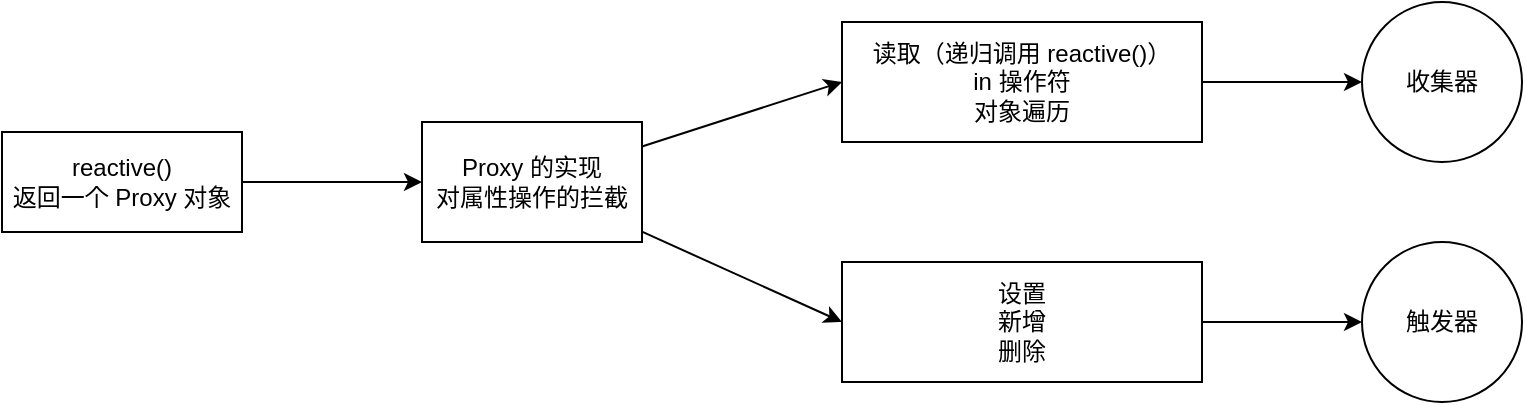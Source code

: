 <mxfile>
    <diagram id="aP1lTed8WYP72Vx3QGsp" name="第 1 页">
        <mxGraphModel dx="1658" dy="497" grid="1" gridSize="10" guides="1" tooltips="1" connect="1" arrows="1" fold="1" page="1" pageScale="1" pageWidth="827" pageHeight="1169" math="0" shadow="0">
            <root>
                <mxCell id="0"/>
                <mxCell id="1" parent="0"/>
                <mxCell id="4" value="" style="edgeStyle=none;html=1;" parent="1" source="2" target="3" edge="1">
                    <mxGeometry relative="1" as="geometry">
                        <Array as="points">
                            <mxPoint x="-560" y="200"/>
                        </Array>
                    </mxGeometry>
                </mxCell>
                <mxCell id="2" value="reactive()&lt;br&gt;返回一个 Proxy 对象" style="rounded=0;whiteSpace=wrap;html=1;" parent="1" vertex="1">
                    <mxGeometry x="-730" y="175" width="120" height="50" as="geometry"/>
                </mxCell>
                <mxCell id="18" style="edgeStyle=none;html=1;entryX=0;entryY=0.5;entryDx=0;entryDy=0;" parent="1" source="3" target="16" edge="1">
                    <mxGeometry relative="1" as="geometry"/>
                </mxCell>
                <mxCell id="19" style="edgeStyle=none;html=1;entryX=0;entryY=0.5;entryDx=0;entryDy=0;" parent="1" source="3" target="17" edge="1">
                    <mxGeometry relative="1" as="geometry"/>
                </mxCell>
                <mxCell id="3" value="Proxy 的实现&lt;br&gt;对属性操作的拦截" style="whiteSpace=wrap;html=1;rounded=0;" parent="1" vertex="1">
                    <mxGeometry x="-520" y="170" width="110" height="60" as="geometry"/>
                </mxCell>
                <mxCell id="21" value="" style="edgeStyle=none;html=1;" parent="1" source="16" target="20" edge="1">
                    <mxGeometry relative="1" as="geometry"/>
                </mxCell>
                <mxCell id="16" value="读取（递归调用 reactive()）&lt;br&gt;in 操作符&lt;br&gt;对象遍历" style="whiteSpace=wrap;html=1;rounded=0;" parent="1" vertex="1">
                    <mxGeometry x="-310" y="120" width="180" height="60" as="geometry"/>
                </mxCell>
                <mxCell id="23" style="edgeStyle=none;html=1;entryX=0;entryY=0.5;entryDx=0;entryDy=0;" parent="1" source="17" target="22" edge="1">
                    <mxGeometry relative="1" as="geometry"/>
                </mxCell>
                <mxCell id="17" value="设置&lt;br&gt;新增&lt;br&gt;删除" style="whiteSpace=wrap;html=1;rounded=0;" parent="1" vertex="1">
                    <mxGeometry x="-310" y="240" width="180" height="60" as="geometry"/>
                </mxCell>
                <mxCell id="20" value="收集器" style="ellipse;whiteSpace=wrap;html=1;rounded=0;" parent="1" vertex="1">
                    <mxGeometry x="-50" y="110" width="80" height="80" as="geometry"/>
                </mxCell>
                <mxCell id="22" value="触发器" style="ellipse;whiteSpace=wrap;html=1;rounded=0;" parent="1" vertex="1">
                    <mxGeometry x="-50" y="230" width="80" height="80" as="geometry"/>
                </mxCell>
            </root>
        </mxGraphModel>
    </diagram>
</mxfile>